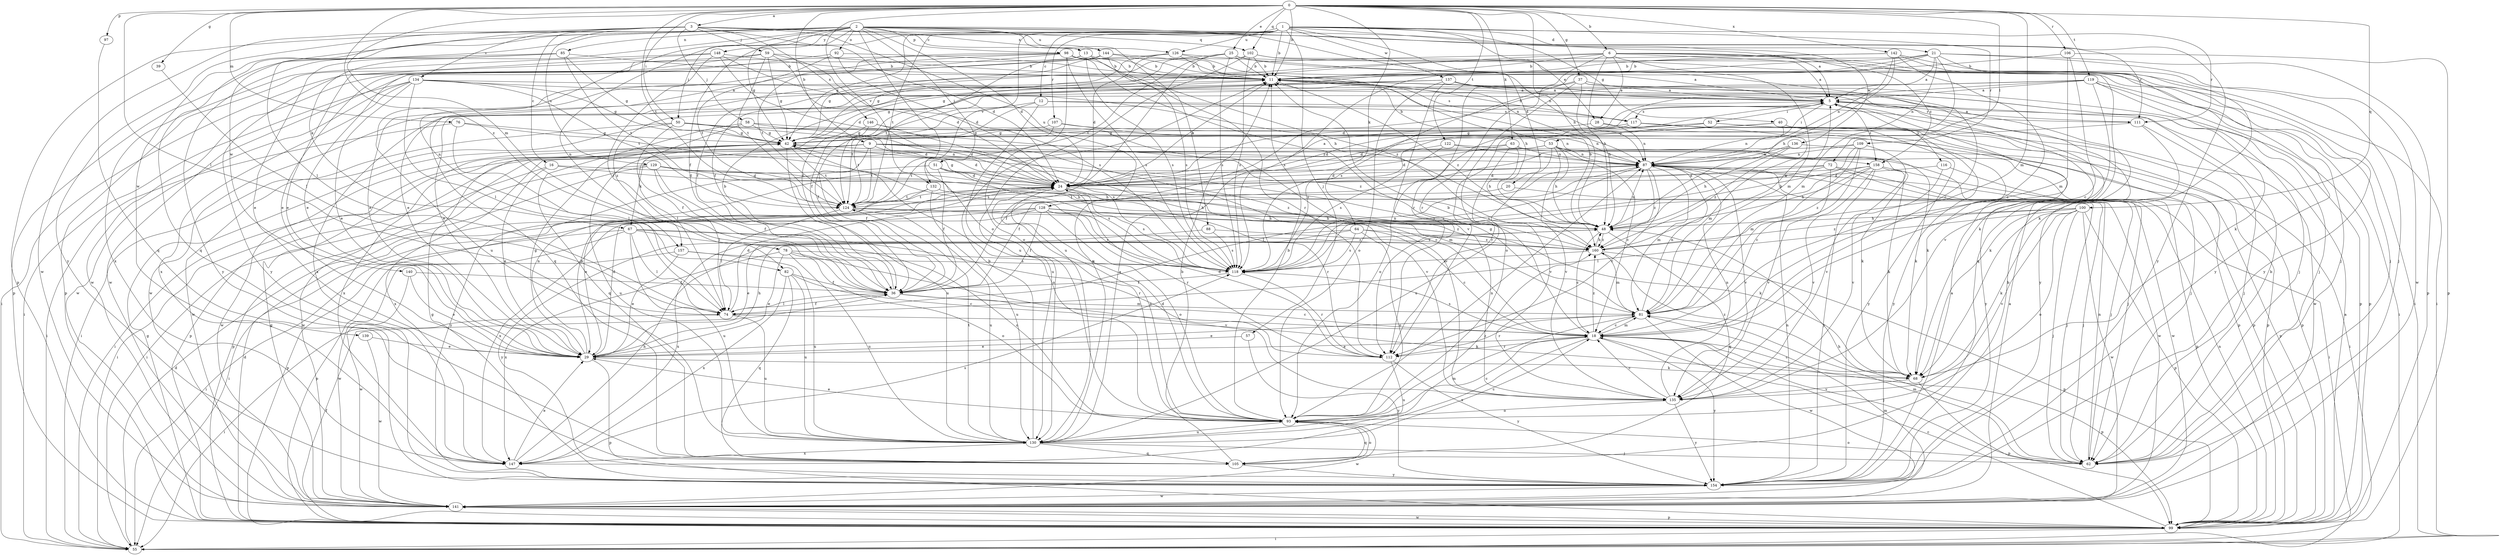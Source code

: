 strict digraph  {
0;
1;
2;
3;
5;
6;
9;
11;
12;
13;
16;
18;
20;
21;
24;
25;
28;
29;
36;
37;
39;
40;
42;
48;
50;
51;
52;
53;
55;
57;
58;
59;
62;
63;
64;
67;
68;
72;
74;
76;
78;
81;
82;
85;
87;
88;
92;
93;
97;
98;
99;
100;
102;
105;
106;
107;
109;
111;
112;
116;
117;
118;
119;
122;
124;
126;
128;
129;
130;
132;
134;
135;
136;
137;
139;
140;
141;
142;
144;
146;
147;
148;
154;
157;
158;
160;
0 -> 3  [label=a];
0 -> 6  [label=b];
0 -> 9  [label=b];
0 -> 11  [label=b];
0 -> 25  [label=e];
0 -> 37  [label=g];
0 -> 39  [label=g];
0 -> 48  [label=h];
0 -> 50  [label=i];
0 -> 63  [label=k];
0 -> 64  [label=k];
0 -> 72  [label=l];
0 -> 74  [label=l];
0 -> 76  [label=m];
0 -> 78  [label=m];
0 -> 81  [label=m];
0 -> 97  [label=p];
0 -> 100  [label=q];
0 -> 102  [label=q];
0 -> 106  [label=r];
0 -> 119  [label=t];
0 -> 122  [label=t];
0 -> 124  [label=t];
0 -> 132  [label=v];
0 -> 142  [label=x];
0 -> 157  [label=z];
1 -> 11  [label=b];
1 -> 12  [label=c];
1 -> 20  [label=d];
1 -> 21  [label=d];
1 -> 28  [label=e];
1 -> 36  [label=f];
1 -> 40  [label=g];
1 -> 42  [label=g];
1 -> 57  [label=j];
1 -> 82  [label=n];
1 -> 107  [label=r];
1 -> 109  [label=r];
1 -> 111  [label=r];
1 -> 124  [label=t];
1 -> 126  [label=u];
1 -> 132  [label=v];
1 -> 136  [label=w];
1 -> 137  [label=w];
2 -> 5  [label=a];
2 -> 24  [label=d];
2 -> 42  [label=g];
2 -> 50  [label=i];
2 -> 51  [label=i];
2 -> 67  [label=k];
2 -> 82  [label=n];
2 -> 85  [label=n];
2 -> 87  [label=n];
2 -> 88  [label=o];
2 -> 92  [label=o];
2 -> 93  [label=o];
2 -> 98  [label=p];
2 -> 102  [label=q];
2 -> 105  [label=q];
2 -> 111  [label=r];
2 -> 126  [label=u];
2 -> 139  [label=w];
2 -> 140  [label=w];
2 -> 141  [label=w];
2 -> 144  [label=x];
2 -> 148  [label=y];
2 -> 154  [label=y];
3 -> 13  [label=c];
3 -> 16  [label=c];
3 -> 24  [label=d];
3 -> 58  [label=j];
3 -> 59  [label=j];
3 -> 74  [label=l];
3 -> 99  [label=p];
3 -> 128  [label=u];
3 -> 129  [label=u];
3 -> 134  [label=v];
3 -> 146  [label=x];
3 -> 154  [label=y];
5 -> 52  [label=i];
5 -> 53  [label=i];
5 -> 111  [label=r];
5 -> 116  [label=s];
5 -> 117  [label=s];
5 -> 157  [label=z];
5 -> 158  [label=z];
6 -> 5  [label=a];
6 -> 11  [label=b];
6 -> 28  [label=e];
6 -> 29  [label=e];
6 -> 42  [label=g];
6 -> 48  [label=h];
6 -> 55  [label=i];
6 -> 81  [label=m];
6 -> 112  [label=r];
6 -> 154  [label=y];
6 -> 158  [label=z];
9 -> 18  [label=c];
9 -> 24  [label=d];
9 -> 36  [label=f];
9 -> 62  [label=j];
9 -> 67  [label=k];
9 -> 99  [label=p];
9 -> 124  [label=t];
9 -> 130  [label=u];
9 -> 135  [label=v];
9 -> 158  [label=z];
11 -> 5  [label=a];
11 -> 117  [label=s];
11 -> 141  [label=w];
11 -> 160  [label=z];
12 -> 36  [label=f];
12 -> 117  [label=s];
12 -> 124  [label=t];
12 -> 130  [label=u];
12 -> 141  [label=w];
13 -> 11  [label=b];
13 -> 112  [label=r];
13 -> 118  [label=s];
13 -> 124  [label=t];
13 -> 141  [label=w];
16 -> 24  [label=d];
16 -> 29  [label=e];
16 -> 48  [label=h];
16 -> 55  [label=i];
18 -> 11  [label=b];
18 -> 29  [label=e];
18 -> 62  [label=j];
18 -> 81  [label=m];
18 -> 99  [label=p];
18 -> 112  [label=r];
18 -> 118  [label=s];
18 -> 147  [label=x];
18 -> 154  [label=y];
18 -> 160  [label=z];
20 -> 62  [label=j];
20 -> 124  [label=t];
21 -> 5  [label=a];
21 -> 11  [label=b];
21 -> 36  [label=f];
21 -> 68  [label=k];
21 -> 81  [label=m];
21 -> 87  [label=n];
21 -> 99  [label=p];
21 -> 112  [label=r];
21 -> 118  [label=s];
21 -> 141  [label=w];
24 -> 5  [label=a];
24 -> 11  [label=b];
24 -> 42  [label=g];
24 -> 62  [label=j];
24 -> 93  [label=o];
24 -> 112  [label=r];
24 -> 118  [label=s];
24 -> 124  [label=t];
25 -> 11  [label=b];
25 -> 18  [label=c];
25 -> 36  [label=f];
25 -> 62  [label=j];
25 -> 118  [label=s];
25 -> 124  [label=t];
25 -> 130  [label=u];
28 -> 42  [label=g];
28 -> 68  [label=k];
28 -> 87  [label=n];
29 -> 24  [label=d];
29 -> 42  [label=g];
29 -> 48  [label=h];
29 -> 68  [label=k];
29 -> 87  [label=n];
29 -> 99  [label=p];
36 -> 11  [label=b];
36 -> 18  [label=c];
36 -> 74  [label=l];
36 -> 81  [label=m];
37 -> 5  [label=a];
37 -> 29  [label=e];
37 -> 48  [label=h];
37 -> 68  [label=k];
37 -> 93  [label=o];
37 -> 99  [label=p];
37 -> 118  [label=s];
39 -> 74  [label=l];
40 -> 42  [label=g];
40 -> 87  [label=n];
40 -> 99  [label=p];
40 -> 118  [label=s];
40 -> 154  [label=y];
42 -> 87  [label=n];
42 -> 93  [label=o];
42 -> 124  [label=t];
42 -> 130  [label=u];
42 -> 141  [label=w];
48 -> 11  [label=b];
48 -> 18  [label=c];
48 -> 87  [label=n];
48 -> 105  [label=q];
48 -> 160  [label=z];
50 -> 24  [label=d];
50 -> 36  [label=f];
50 -> 42  [label=g];
50 -> 55  [label=i];
50 -> 87  [label=n];
50 -> 141  [label=w];
50 -> 160  [label=z];
51 -> 24  [label=d];
51 -> 36  [label=f];
51 -> 118  [label=s];
51 -> 154  [label=y];
51 -> 160  [label=z];
52 -> 42  [label=g];
52 -> 93  [label=o];
52 -> 99  [label=p];
52 -> 112  [label=r];
52 -> 154  [label=y];
53 -> 11  [label=b];
53 -> 18  [label=c];
53 -> 48  [label=h];
53 -> 68  [label=k];
53 -> 87  [label=n];
53 -> 130  [label=u];
53 -> 135  [label=v];
53 -> 141  [label=w];
53 -> 147  [label=x];
55 -> 24  [label=d];
57 -> 29  [label=e];
57 -> 154  [label=y];
58 -> 24  [label=d];
58 -> 42  [label=g];
58 -> 62  [label=j];
58 -> 74  [label=l];
58 -> 105  [label=q];
59 -> 11  [label=b];
59 -> 24  [label=d];
59 -> 29  [label=e];
59 -> 42  [label=g];
59 -> 99  [label=p];
59 -> 118  [label=s];
59 -> 124  [label=t];
62 -> 11  [label=b];
62 -> 48  [label=h];
62 -> 81  [label=m];
62 -> 87  [label=n];
62 -> 93  [label=o];
63 -> 24  [label=d];
63 -> 48  [label=h];
63 -> 55  [label=i];
63 -> 68  [label=k];
63 -> 87  [label=n];
63 -> 135  [label=v];
64 -> 18  [label=c];
64 -> 29  [label=e];
64 -> 93  [label=o];
64 -> 118  [label=s];
64 -> 147  [label=x];
64 -> 160  [label=z];
67 -> 55  [label=i];
67 -> 74  [label=l];
67 -> 93  [label=o];
67 -> 99  [label=p];
67 -> 112  [label=r];
67 -> 130  [label=u];
67 -> 160  [label=z];
68 -> 18  [label=c];
68 -> 99  [label=p];
68 -> 135  [label=v];
68 -> 160  [label=z];
72 -> 24  [label=d];
72 -> 29  [label=e];
72 -> 62  [label=j];
72 -> 118  [label=s];
72 -> 135  [label=v];
72 -> 141  [label=w];
74 -> 24  [label=d];
74 -> 36  [label=f];
74 -> 55  [label=i];
74 -> 68  [label=k];
74 -> 130  [label=u];
76 -> 42  [label=g];
76 -> 55  [label=i];
76 -> 74  [label=l];
76 -> 118  [label=s];
78 -> 29  [label=e];
78 -> 93  [label=o];
78 -> 118  [label=s];
78 -> 130  [label=u];
78 -> 135  [label=v];
78 -> 147  [label=x];
81 -> 18  [label=c];
81 -> 29  [label=e];
81 -> 42  [label=g];
81 -> 87  [label=n];
81 -> 112  [label=r];
81 -> 141  [label=w];
82 -> 18  [label=c];
82 -> 36  [label=f];
82 -> 105  [label=q];
82 -> 130  [label=u];
82 -> 147  [label=x];
85 -> 11  [label=b];
85 -> 29  [label=e];
85 -> 42  [label=g];
85 -> 99  [label=p];
85 -> 124  [label=t];
85 -> 154  [label=y];
87 -> 24  [label=d];
87 -> 36  [label=f];
87 -> 81  [label=m];
87 -> 112  [label=r];
87 -> 118  [label=s];
87 -> 135  [label=v];
87 -> 141  [label=w];
87 -> 160  [label=z];
88 -> 118  [label=s];
88 -> 154  [label=y];
88 -> 160  [label=z];
92 -> 11  [label=b];
92 -> 24  [label=d];
92 -> 29  [label=e];
92 -> 124  [label=t];
93 -> 11  [label=b];
93 -> 18  [label=c];
93 -> 24  [label=d];
93 -> 29  [label=e];
93 -> 87  [label=n];
93 -> 105  [label=q];
93 -> 130  [label=u];
93 -> 141  [label=w];
93 -> 160  [label=z];
97 -> 105  [label=q];
98 -> 11  [label=b];
98 -> 29  [label=e];
98 -> 55  [label=i];
98 -> 87  [label=n];
98 -> 93  [label=o];
98 -> 118  [label=s];
98 -> 124  [label=t];
98 -> 130  [label=u];
98 -> 135  [label=v];
98 -> 160  [label=z];
99 -> 5  [label=a];
99 -> 18  [label=c];
99 -> 24  [label=d];
99 -> 36  [label=f];
99 -> 42  [label=g];
99 -> 55  [label=i];
99 -> 87  [label=n];
99 -> 141  [label=w];
100 -> 48  [label=h];
100 -> 62  [label=j];
100 -> 68  [label=k];
100 -> 74  [label=l];
100 -> 93  [label=o];
100 -> 99  [label=p];
100 -> 135  [label=v];
100 -> 141  [label=w];
100 -> 160  [label=z];
102 -> 11  [label=b];
102 -> 36  [label=f];
102 -> 55  [label=i];
102 -> 105  [label=q];
102 -> 118  [label=s];
102 -> 130  [label=u];
105 -> 11  [label=b];
105 -> 93  [label=o];
105 -> 154  [label=y];
106 -> 11  [label=b];
106 -> 18  [label=c];
106 -> 81  [label=m];
106 -> 99  [label=p];
107 -> 42  [label=g];
107 -> 87  [label=n];
107 -> 99  [label=p];
107 -> 124  [label=t];
109 -> 18  [label=c];
109 -> 36  [label=f];
109 -> 48  [label=h];
109 -> 81  [label=m];
109 -> 87  [label=n];
109 -> 135  [label=v];
111 -> 5  [label=a];
111 -> 24  [label=d];
111 -> 62  [label=j];
111 -> 68  [label=k];
112 -> 24  [label=d];
112 -> 130  [label=u];
112 -> 154  [label=y];
116 -> 24  [label=d];
116 -> 99  [label=p];
116 -> 135  [label=v];
117 -> 11  [label=b];
117 -> 24  [label=d];
117 -> 42  [label=g];
117 -> 81  [label=m];
117 -> 99  [label=p];
117 -> 154  [label=y];
118 -> 36  [label=f];
118 -> 87  [label=n];
118 -> 112  [label=r];
119 -> 5  [label=a];
119 -> 24  [label=d];
119 -> 36  [label=f];
119 -> 55  [label=i];
119 -> 62  [label=j];
119 -> 99  [label=p];
119 -> 130  [label=u];
119 -> 135  [label=v];
122 -> 87  [label=n];
122 -> 99  [label=p];
122 -> 118  [label=s];
122 -> 124  [label=t];
124 -> 48  [label=h];
124 -> 68  [label=k];
124 -> 74  [label=l];
124 -> 130  [label=u];
126 -> 5  [label=a];
126 -> 11  [label=b];
126 -> 24  [label=d];
126 -> 42  [label=g];
126 -> 62  [label=j];
126 -> 141  [label=w];
128 -> 36  [label=f];
128 -> 48  [label=h];
128 -> 55  [label=i];
128 -> 93  [label=o];
128 -> 99  [label=p];
128 -> 112  [label=r];
128 -> 118  [label=s];
128 -> 147  [label=x];
128 -> 160  [label=z];
129 -> 24  [label=d];
129 -> 36  [label=f];
129 -> 48  [label=h];
129 -> 55  [label=i];
129 -> 74  [label=l];
129 -> 81  [label=m];
129 -> 99  [label=p];
130 -> 5  [label=a];
130 -> 11  [label=b];
130 -> 18  [label=c];
130 -> 62  [label=j];
130 -> 81  [label=m];
130 -> 105  [label=q];
130 -> 124  [label=t];
130 -> 147  [label=x];
132 -> 29  [label=e];
132 -> 48  [label=h];
132 -> 124  [label=t];
132 -> 130  [label=u];
134 -> 5  [label=a];
134 -> 29  [label=e];
134 -> 42  [label=g];
134 -> 55  [label=i];
134 -> 68  [label=k];
134 -> 74  [label=l];
134 -> 124  [label=t];
134 -> 141  [label=w];
134 -> 147  [label=x];
135 -> 18  [label=c];
135 -> 87  [label=n];
135 -> 93  [label=o];
135 -> 154  [label=y];
136 -> 48  [label=h];
136 -> 55  [label=i];
136 -> 87  [label=n];
136 -> 160  [label=z];
137 -> 5  [label=a];
137 -> 42  [label=g];
137 -> 62  [label=j];
137 -> 93  [label=o];
137 -> 112  [label=r];
137 -> 147  [label=x];
137 -> 154  [label=y];
139 -> 29  [label=e];
139 -> 141  [label=w];
140 -> 29  [label=e];
140 -> 36  [label=f];
140 -> 141  [label=w];
141 -> 5  [label=a];
141 -> 42  [label=g];
141 -> 81  [label=m];
141 -> 99  [label=p];
142 -> 11  [label=b];
142 -> 18  [label=c];
142 -> 29  [label=e];
142 -> 48  [label=h];
142 -> 62  [label=j];
142 -> 87  [label=n];
142 -> 154  [label=y];
144 -> 11  [label=b];
144 -> 42  [label=g];
144 -> 48  [label=h];
144 -> 105  [label=q];
144 -> 118  [label=s];
146 -> 42  [label=g];
146 -> 118  [label=s];
146 -> 135  [label=v];
146 -> 147  [label=x];
147 -> 29  [label=e];
147 -> 48  [label=h];
147 -> 118  [label=s];
148 -> 11  [label=b];
148 -> 24  [label=d];
148 -> 36  [label=f];
148 -> 48  [label=h];
148 -> 147  [label=x];
148 -> 154  [label=y];
154 -> 5  [label=a];
154 -> 11  [label=b];
154 -> 42  [label=g];
154 -> 87  [label=n];
154 -> 141  [label=w];
157 -> 29  [label=e];
157 -> 118  [label=s];
157 -> 130  [label=u];
157 -> 141  [label=w];
158 -> 24  [label=d];
158 -> 48  [label=h];
158 -> 55  [label=i];
158 -> 68  [label=k];
158 -> 74  [label=l];
158 -> 135  [label=v];
158 -> 154  [label=y];
158 -> 160  [label=z];
160 -> 5  [label=a];
160 -> 48  [label=h];
160 -> 81  [label=m];
160 -> 99  [label=p];
160 -> 118  [label=s];
}
